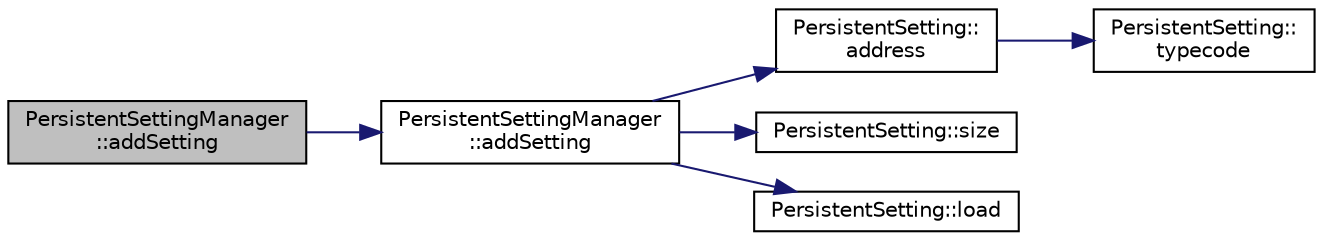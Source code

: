 digraph "PersistentSettingManager::addSetting"
{
  edge [fontname="Helvetica",fontsize="10",labelfontname="Helvetica",labelfontsize="10"];
  node [fontname="Helvetica",fontsize="10",shape=record];
  rankdir="LR";
  Node11 [label="PersistentSettingManager\l::addSetting",height=0.2,width=0.4,color="black", fillcolor="grey75", style="filled", fontcolor="black"];
  Node11 -> Node12 [color="midnightblue",fontsize="10",style="solid",fontname="Helvetica"];
  Node12 [label="PersistentSettingManager\l::addSetting",height=0.2,width=0.4,color="black", fillcolor="white", style="filled",URL="$classPersistentSettingManager.html#aa1aeef57755e78fc0504e45523d75a1f"];
  Node12 -> Node13 [color="midnightblue",fontsize="10",style="solid",fontname="Helvetica"];
  Node13 [label="PersistentSetting::\laddress",height=0.2,width=0.4,color="black", fillcolor="white", style="filled",URL="$classPersistentSetting.html#ada9a4f488107349652e8bd2b324edb3f",tooltip="Get the EEPROM address of the first byte for this setting. "];
  Node13 -> Node14 [color="midnightblue",fontsize="10",style="solid",fontname="Helvetica"];
  Node14 [label="PersistentSetting::\ltypecode",height=0.2,width=0.4,color="black", fillcolor="white", style="filled",URL="$classPersistentSetting.html#a136dd58f1a3993a7043009619981cd07"];
  Node12 -> Node15 [color="midnightblue",fontsize="10",style="solid",fontname="Helvetica"];
  Node15 [label="PersistentSetting::size",height=0.2,width=0.4,color="black", fillcolor="white", style="filled",URL="$classPersistentSetting.html#a1fe56be60b208ec31e95bc02603d225d",tooltip="Get the number of bytes of EEPROM used by this setting. "];
  Node12 -> Node16 [color="midnightblue",fontsize="10",style="solid",fontname="Helvetica"];
  Node16 [label="PersistentSetting::load",height=0.2,width=0.4,color="black", fillcolor="white", style="filled",URL="$classPersistentSetting.html#a89e5d7219b284a6e37180f29ae7d2613",tooltip="Load the value stored in EEPROM into RAM. "];
}

